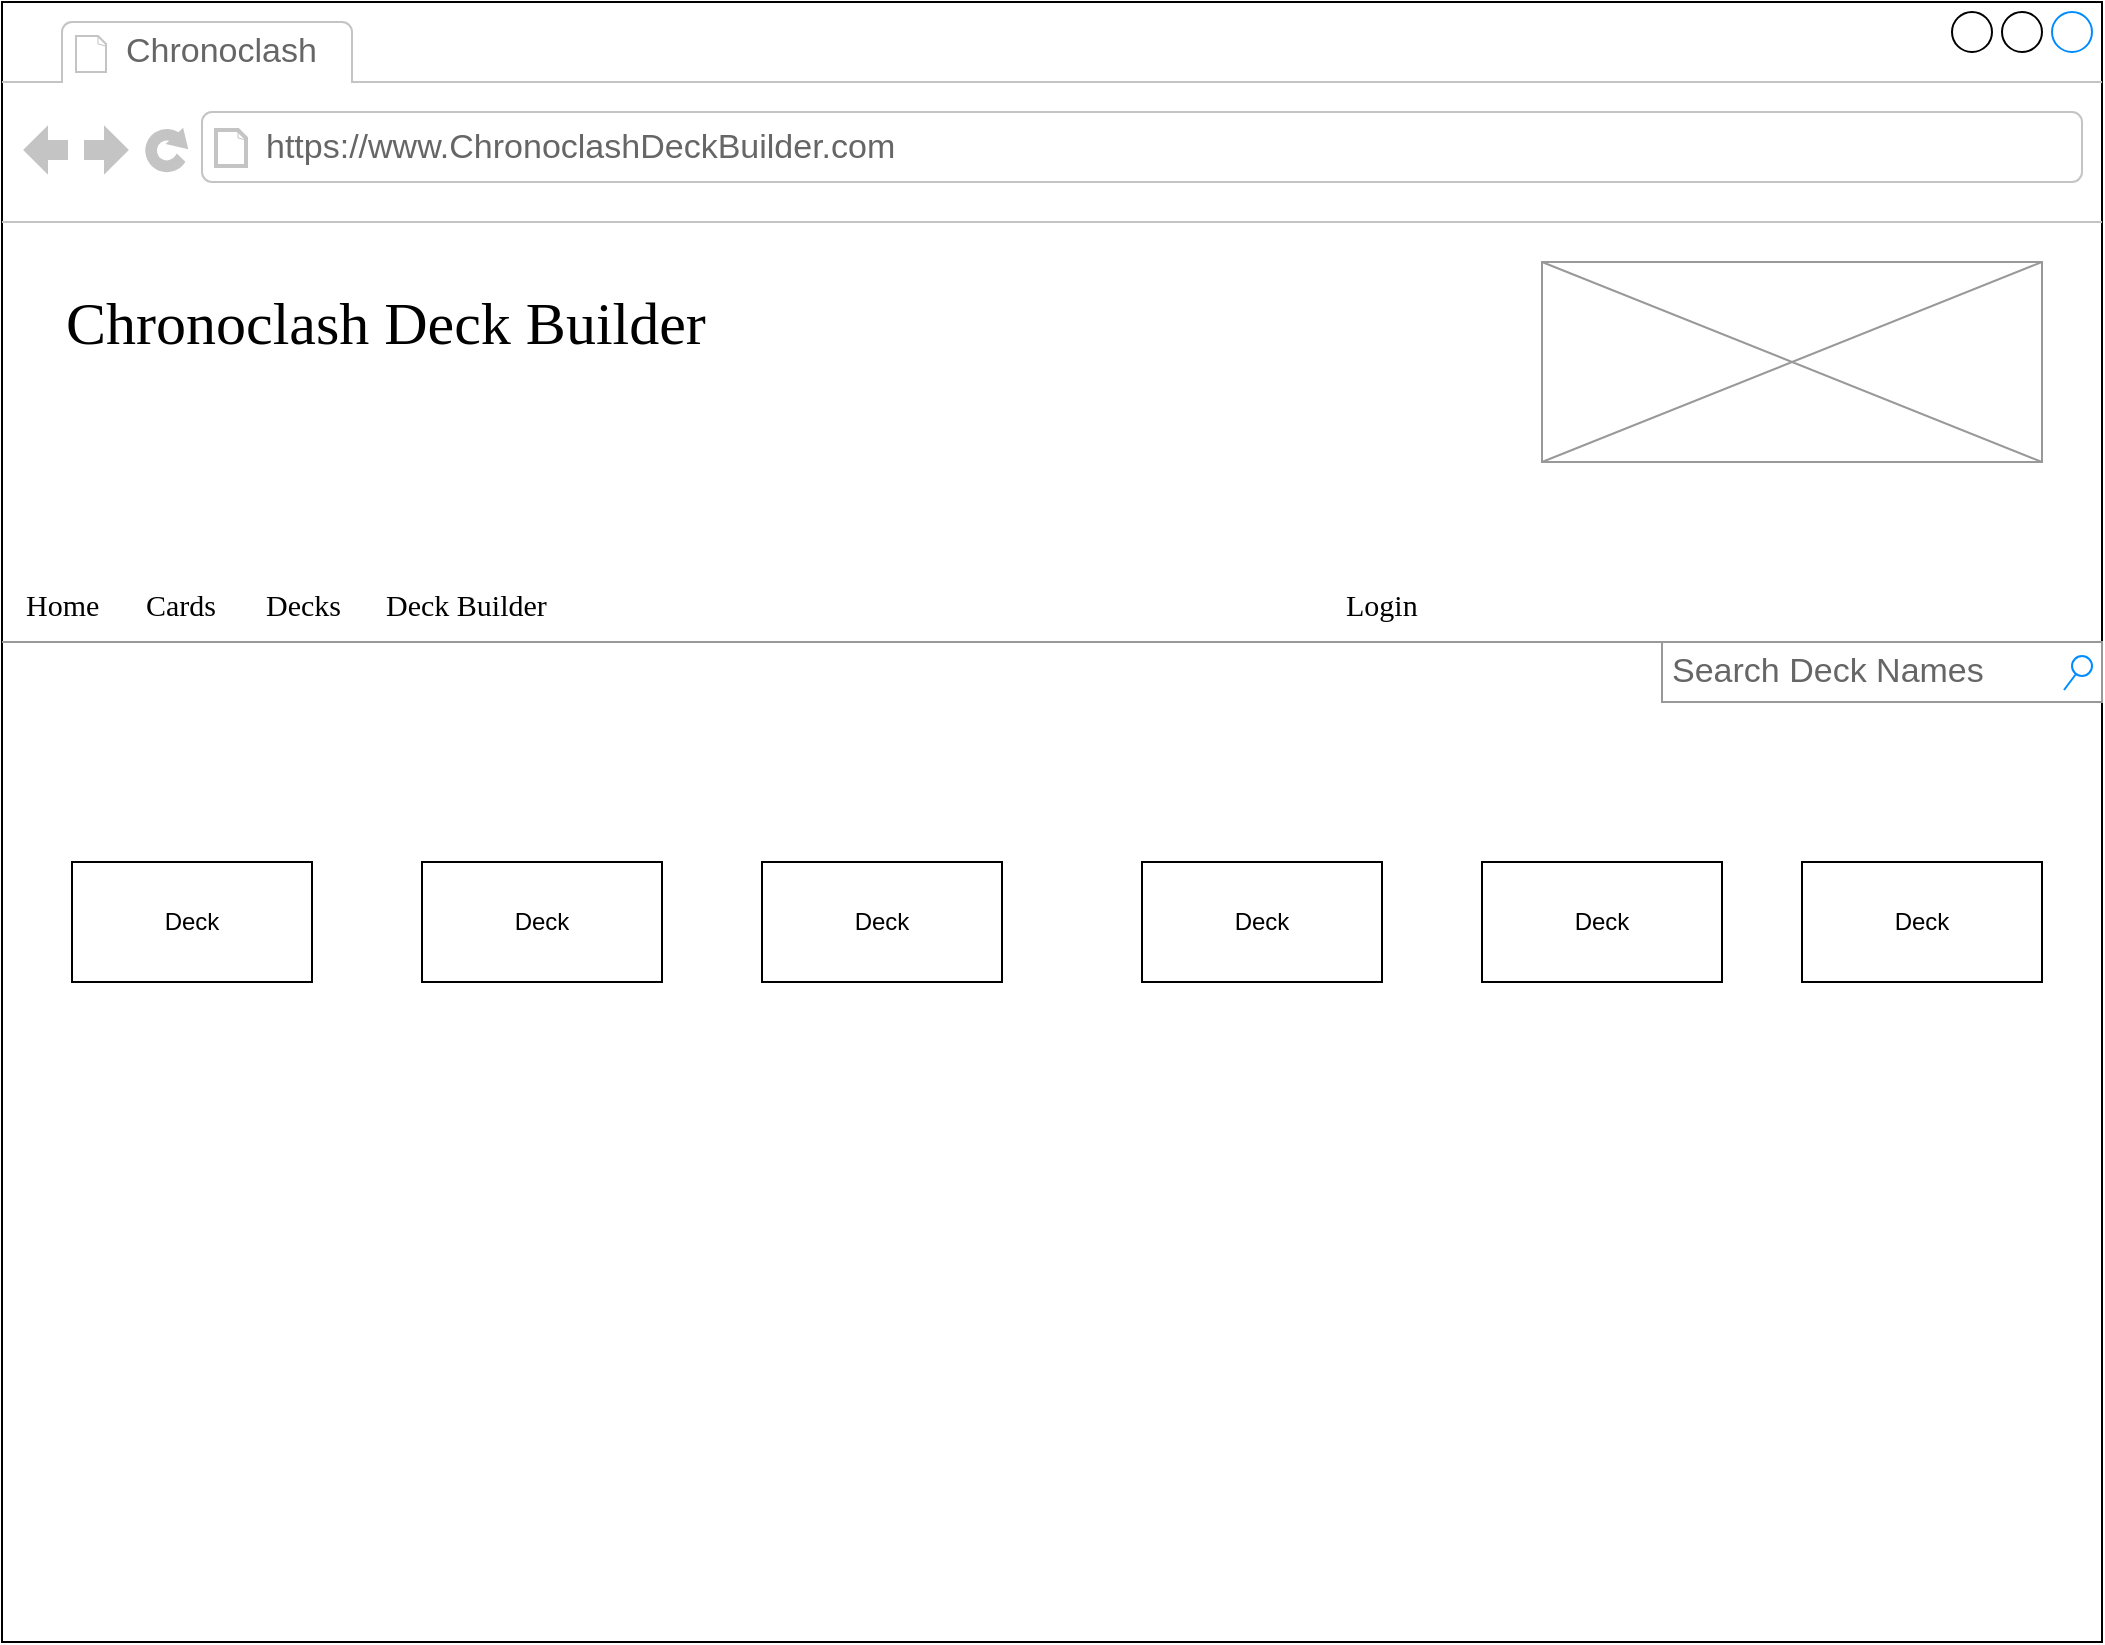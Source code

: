 <mxfile version="12.7.3" type="onedrive"><diagram name="Page-1" id="2cc2dc42-3aac-f2a9-1cec-7a8b7cbee084"><mxGraphModel dx="2076" dy="1160" grid="1" gridSize="10" guides="1" tooltips="1" connect="1" arrows="1" fold="1" page="1" pageScale="1" pageWidth="1100" pageHeight="850" background="#ffffff" math="0" shadow="0"><root><mxCell id="0"/><mxCell id="1" parent="0"/><mxCell id="7026571954dc6520-36" value="Lorem ipsum dolor sit amet, consectetur adipisicing elit, sed do eiusmod tempor incididunt ut labore et dolore magna aliqua. Ut enim ad minim veniam, quis nostrud exercitation ullamco laboris nisi ut aliquip ex ea commodo consequat. Duis aute irure dolor in reprehenderit in voluptate velit esse cillum dolore eu fugiat nulla pariatur. Excepteur sint occaecat cupidatat non proident, sunt in culpa qui officia deserunt mollit anim id est laborum.&lt;br&gt;Sed ut perspiciatis unde omnis iste natus error sit voluptatem accusantium doloremque laudantium, totam rem aperiam, eaque ipsa quae ab illo inventore veritatis et quasi architecto beatae vitae dicta sunt explicabo.&amp;nbsp;" style="text;spacingTop=-5;whiteSpace=wrap;html=1;align=left;fontSize=12;fontFamily=Helvetica;fillColor=none;strokeColor=none;rounded=0;shadow=1;labelBackgroundColor=none;" parent="1" vertex="1"><mxGeometry x="300" y="705" width="490" height="125" as="geometry"/></mxCell><mxCell id="CTWLp8A-EL4Xvkys9XqK-29" value="" style="strokeWidth=1;shadow=0;dashed=0;align=center;html=1;shape=mxgraph.mockup.containers.browserWindow;rSize=0;strokeColor=#000000;mainText=,;recursiveResize=0;rounded=0;labelBackgroundColor=none;fontFamily=Verdana;fontSize=12;fontStyle=0" parent="1" vertex="1"><mxGeometry x="25" y="100" width="1050" height="820" as="geometry"/></mxCell><mxCell id="CTWLp8A-EL4Xvkys9XqK-30" value="Chronoclash" style="strokeWidth=1;shadow=0;dashed=0;align=center;html=1;shape=mxgraph.mockup.containers.anchor;fontSize=17;fontColor=#666666;align=left;" parent="CTWLp8A-EL4Xvkys9XqK-29" vertex="1"><mxGeometry x="60" y="12" width="110" height="26" as="geometry"/></mxCell><mxCell id="CTWLp8A-EL4Xvkys9XqK-31" value="https://www.ChronoclashDeckBuilder.com" style="strokeWidth=1;shadow=0;dashed=0;align=center;html=1;shape=mxgraph.mockup.containers.anchor;rSize=0;fontSize=17;fontColor=#666666;align=left;" parent="CTWLp8A-EL4Xvkys9XqK-29" vertex="1"><mxGeometry x="130" y="60" width="250" height="26" as="geometry"/></mxCell><mxCell id="CTWLp8A-EL4Xvkys9XqK-32" value="Chronoclash Deck Builder" style="text;html=1;points=[];align=left;verticalAlign=top;spacingTop=-4;fontSize=30;fontFamily=Verdana" parent="CTWLp8A-EL4Xvkys9XqK-29" vertex="1"><mxGeometry x="30" y="140" width="390" height="50" as="geometry"/></mxCell><mxCell id="CTWLp8A-EL4Xvkys9XqK-33" value="Home" style="text;html=1;points=[];align=left;verticalAlign=top;spacingTop=-4;fontSize=15;fontFamily=Verdana" parent="CTWLp8A-EL4Xvkys9XqK-29" vertex="1"><mxGeometry x="10" y="290" width="50" height="30" as="geometry"/></mxCell><mxCell id="CTWLp8A-EL4Xvkys9XqK-34" value="&lt;font color=&quot;#000000&quot; style=&quot;font-weight: normal&quot;&gt;Cards&lt;/font&gt;" style="text;html=1;points=[];align=left;verticalAlign=top;spacingTop=-4;fontSize=15;fontFamily=Verdana;fontColor=#3333FF;fontStyle=1" parent="CTWLp8A-EL4Xvkys9XqK-29" vertex="1"><mxGeometry x="70" y="290" width="50" height="30" as="geometry"/></mxCell><mxCell id="CTWLp8A-EL4Xvkys9XqK-35" value="Decks" style="text;html=1;points=[];align=left;verticalAlign=top;spacingTop=-4;fontSize=15;fontFamily=Verdana" parent="CTWLp8A-EL4Xvkys9XqK-29" vertex="1"><mxGeometry x="130" y="290" width="50" height="30" as="geometry"/></mxCell><mxCell id="CTWLp8A-EL4Xvkys9XqK-37" value="Search Deck Names" style="strokeWidth=1;shadow=0;dashed=0;align=center;html=1;shape=mxgraph.mockup.forms.searchBox;strokeColor=#999999;mainText=;strokeColor2=#008cff;fontColor=#666666;fontSize=17;align=left;spacingLeft=3;rounded=0;labelBackgroundColor=none;" parent="CTWLp8A-EL4Xvkys9XqK-29" vertex="1"><mxGeometry x="830" y="320" width="220" height="30" as="geometry"/></mxCell><mxCell id="CTWLp8A-EL4Xvkys9XqK-38" value="" style="verticalLabelPosition=bottom;shadow=0;dashed=0;align=center;html=1;verticalAlign=top;strokeWidth=1;shape=mxgraph.mockup.markup.line;strokeColor=#999999;rounded=0;labelBackgroundColor=none;fillColor=#ffffff;fontFamily=Verdana;fontSize=12;fontColor=#000000;" parent="CTWLp8A-EL4Xvkys9XqK-29" vertex="1"><mxGeometry y="310" width="1050" height="20" as="geometry"/></mxCell><mxCell id="CTWLp8A-EL4Xvkys9XqK-49" value="Deck Builder&amp;nbsp;" style="text;html=1;points=[];align=left;verticalAlign=top;spacingTop=-4;fontSize=15;fontFamily=Verdana" parent="CTWLp8A-EL4Xvkys9XqK-29" vertex="1"><mxGeometry x="190" y="290" width="100" height="30" as="geometry"/></mxCell><mxCell id="CTWLp8A-EL4Xvkys9XqK-50" value="" style="verticalLabelPosition=bottom;shadow=0;dashed=0;align=center;html=1;verticalAlign=top;strokeWidth=1;shape=mxgraph.mockup.graphics.simpleIcon;strokeColor=#999999;fillColor=#ffffff;rounded=0;labelBackgroundColor=none;fontFamily=Verdana;fontSize=12;fontColor=#000000;" parent="CTWLp8A-EL4Xvkys9XqK-29" vertex="1"><mxGeometry x="770" y="130" width="250" height="100" as="geometry"/></mxCell><mxCell id="CTWLp8A-EL4Xvkys9XqK-51" value="Login" style="text;html=1;points=[];align=left;verticalAlign=top;spacingTop=-4;fontSize=15;fontFamily=Verdana" parent="CTWLp8A-EL4Xvkys9XqK-29" vertex="1"><mxGeometry x="670" y="290" width="50" height="30" as="geometry"/></mxCell><mxCell id="CTWLp8A-EL4Xvkys9XqK-80" value="Deck" style="rounded=0;whiteSpace=wrap;html=1;" parent="CTWLp8A-EL4Xvkys9XqK-29" vertex="1"><mxGeometry x="380" y="430" width="120" height="60" as="geometry"/></mxCell><mxCell id="ccsB_tTQ4IGxpOneZTXw-45" value="Deck" style="rounded=0;whiteSpace=wrap;html=1;" parent="CTWLp8A-EL4Xvkys9XqK-29" vertex="1"><mxGeometry x="35" y="430" width="120" height="60" as="geometry"/></mxCell><mxCell id="ccsB_tTQ4IGxpOneZTXw-44" value="Deck" style="rounded=0;whiteSpace=wrap;html=1;" parent="CTWLp8A-EL4Xvkys9XqK-29" vertex="1"><mxGeometry x="210" y="430" width="120" height="60" as="geometry"/></mxCell><mxCell id="ccsB_tTQ4IGxpOneZTXw-43" value="Deck" style="rounded=0;whiteSpace=wrap;html=1;" parent="CTWLp8A-EL4Xvkys9XqK-29" vertex="1"><mxGeometry x="740" y="430" width="120" height="60" as="geometry"/></mxCell><mxCell id="ccsB_tTQ4IGxpOneZTXw-42" value="Deck" style="rounded=0;whiteSpace=wrap;html=1;" parent="CTWLp8A-EL4Xvkys9XqK-29" vertex="1"><mxGeometry x="900" y="430" width="120" height="60" as="geometry"/></mxCell><mxCell id="ccsB_tTQ4IGxpOneZTXw-41" value="Deck" style="rounded=0;whiteSpace=wrap;html=1;" parent="CTWLp8A-EL4Xvkys9XqK-29" vertex="1"><mxGeometry x="570" y="430" width="120" height="60" as="geometry"/></mxCell></root></mxGraphModel></diagram></mxfile>